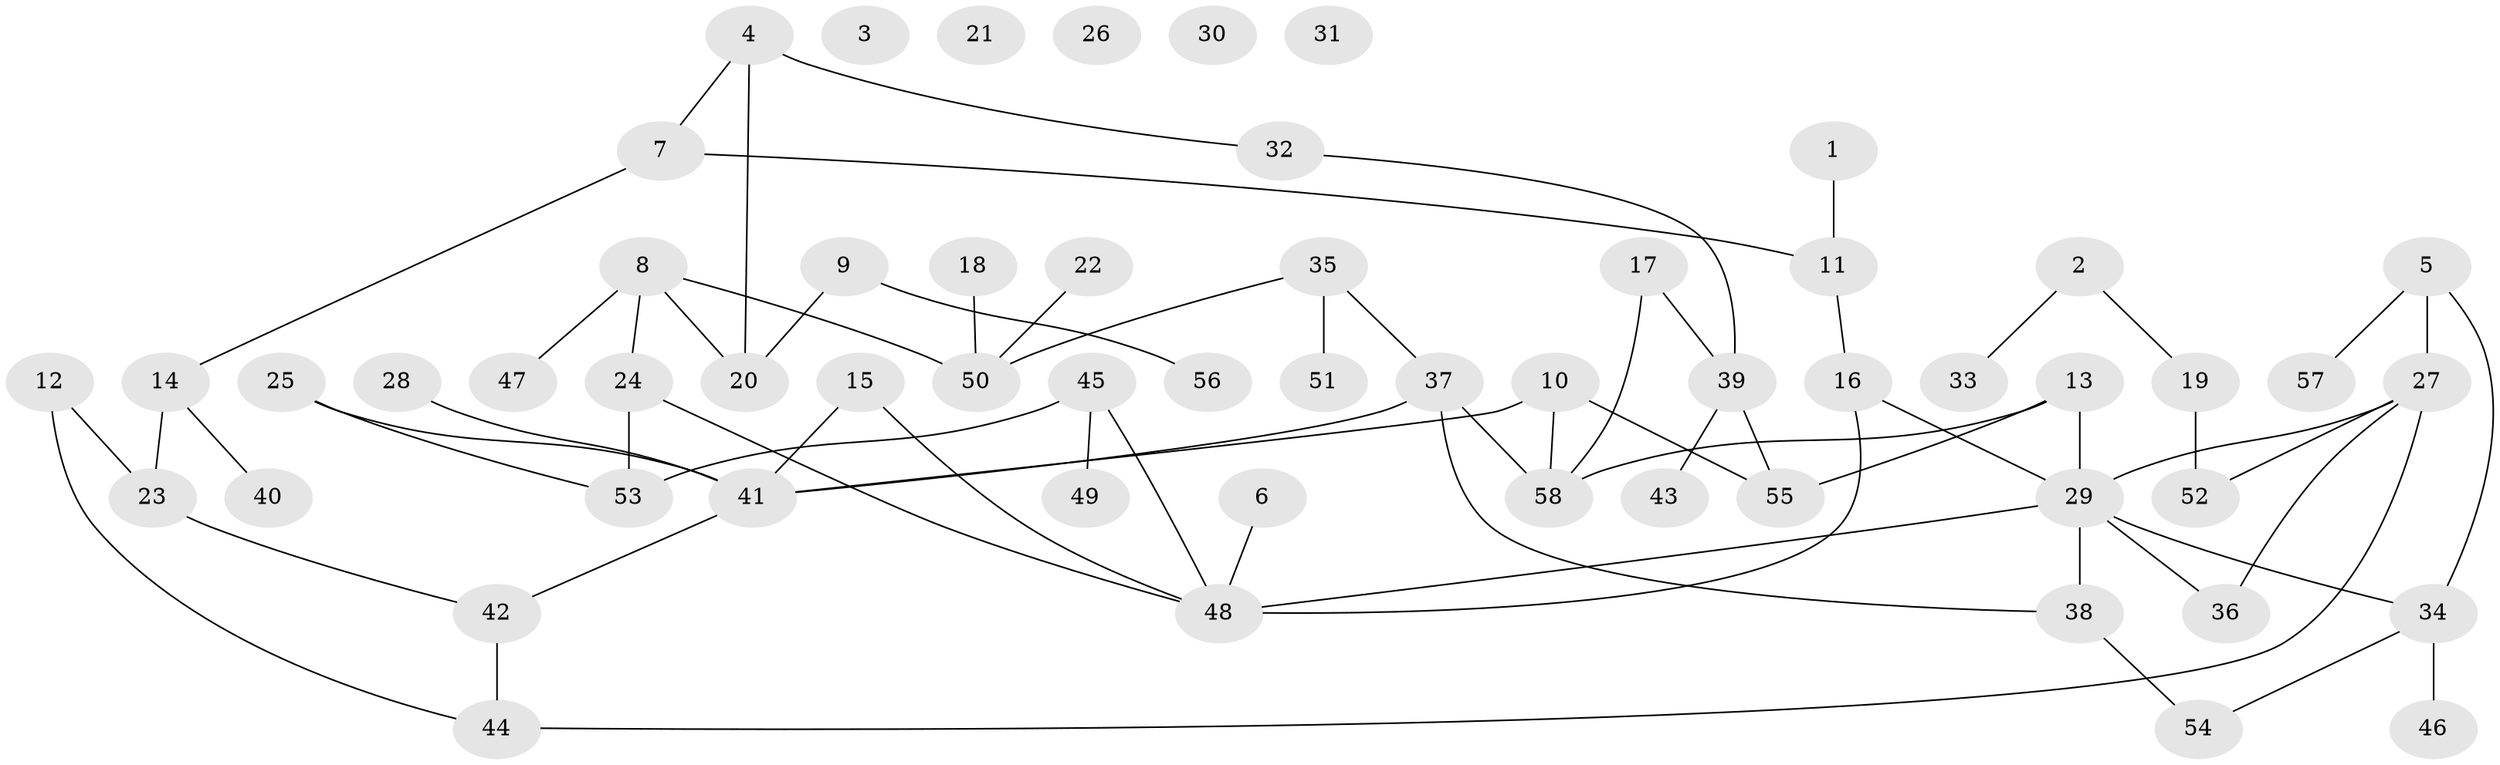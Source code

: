 // Generated by graph-tools (version 1.1) at 2025/13/03/09/25 04:13:02]
// undirected, 58 vertices, 69 edges
graph export_dot {
graph [start="1"]
  node [color=gray90,style=filled];
  1;
  2;
  3;
  4;
  5;
  6;
  7;
  8;
  9;
  10;
  11;
  12;
  13;
  14;
  15;
  16;
  17;
  18;
  19;
  20;
  21;
  22;
  23;
  24;
  25;
  26;
  27;
  28;
  29;
  30;
  31;
  32;
  33;
  34;
  35;
  36;
  37;
  38;
  39;
  40;
  41;
  42;
  43;
  44;
  45;
  46;
  47;
  48;
  49;
  50;
  51;
  52;
  53;
  54;
  55;
  56;
  57;
  58;
  1 -- 11;
  2 -- 19;
  2 -- 33;
  4 -- 7;
  4 -- 20;
  4 -- 32;
  5 -- 27;
  5 -- 34;
  5 -- 57;
  6 -- 48;
  7 -- 11;
  7 -- 14;
  8 -- 20;
  8 -- 24;
  8 -- 47;
  8 -- 50;
  9 -- 20;
  9 -- 56;
  10 -- 41;
  10 -- 55;
  10 -- 58;
  11 -- 16;
  12 -- 23;
  12 -- 44;
  13 -- 29;
  13 -- 55;
  13 -- 58;
  14 -- 23;
  14 -- 40;
  15 -- 41;
  15 -- 48;
  16 -- 29;
  16 -- 48;
  17 -- 39;
  17 -- 58;
  18 -- 50;
  19 -- 52;
  22 -- 50;
  23 -- 42;
  24 -- 48;
  24 -- 53;
  25 -- 41;
  25 -- 53;
  27 -- 29;
  27 -- 36;
  27 -- 44;
  27 -- 52;
  28 -- 41;
  29 -- 34;
  29 -- 36;
  29 -- 38;
  29 -- 48;
  32 -- 39;
  34 -- 46;
  34 -- 54;
  35 -- 37;
  35 -- 50;
  35 -- 51;
  37 -- 38;
  37 -- 41;
  37 -- 58;
  38 -- 54;
  39 -- 43;
  39 -- 55;
  41 -- 42;
  42 -- 44;
  45 -- 48;
  45 -- 49;
  45 -- 53;
}
